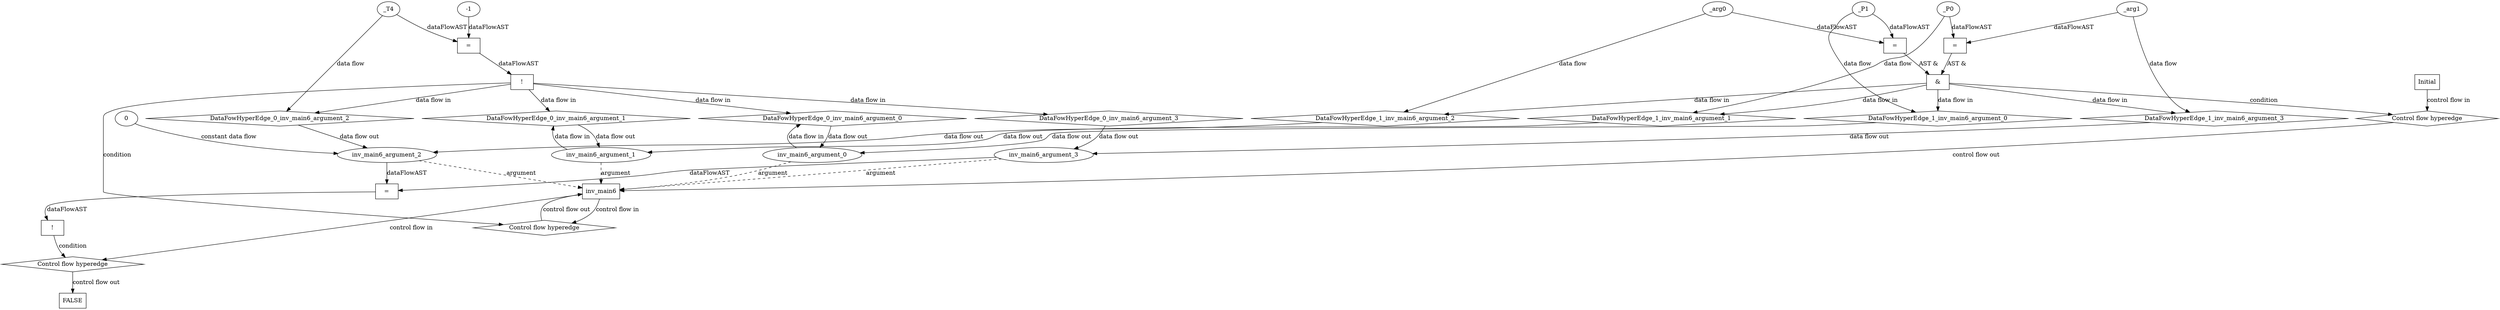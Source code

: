 digraph dag {
"inv_main6" [label="inv_main6" nodeName="inv_main6" class=cfn  shape="rect"];
FALSE [label="FALSE" nodeName=FALSE class=cfn  shape="rect"];
Initial [label="Initial" nodeName=Initial class=cfn  shape="rect"];
ControlFowHyperEdge_0 [label="Control flow hyperedge" nodeName=ControlFowHyperEdge_0 class=controlFlowHyperEdge shape="diamond"];
"inv_main6" -> ControlFowHyperEdge_0 [label="control flow in"]
ControlFowHyperEdge_0 -> "inv_main6" [label="control flow out"]
ControlFowHyperEdge_1 [label="Control flow hyperedge" nodeName=ControlFowHyperEdge_1 class=controlFlowHyperEdge shape="diamond"];
"Initial" -> ControlFowHyperEdge_1 [label="control flow in"]
ControlFowHyperEdge_1 -> "inv_main6" [label="control flow out"]
ControlFowHyperEdge_2 [label="Control flow hyperedge" nodeName=ControlFowHyperEdge_2 class=controlFlowHyperEdge shape="diamond"];
"inv_main6" -> ControlFowHyperEdge_2 [label="control flow in"]
ControlFowHyperEdge_2 -> "FALSE" [label="control flow out"]
"inv_main6_argument_0" [label="inv_main6_argument_0" nodeName=argument0 class=argument  head="inv_main6" shape="oval"];
"inv_main6_argument_0" -> "inv_main6"[label="argument" style="dashed"]
"inv_main6_argument_1" [label="inv_main6_argument_1" nodeName=argument1 class=argument  head="inv_main6" shape="oval"];
"inv_main6_argument_1" -> "inv_main6"[label="argument" style="dashed"]
"inv_main6_argument_2" [label="inv_main6_argument_2" nodeName=argument2 class=argument  head="inv_main6" shape="oval"];
"inv_main6_argument_2" -> "inv_main6"[label="argument" style="dashed"]
"inv_main6_argument_3" [label="inv_main6_argument_3" nodeName=argument3 class=argument  head="inv_main6" shape="oval"];
"inv_main6_argument_3" -> "inv_main6"[label="argument" style="dashed"]

"xxxinv_main6___inv_main6_0xxxguard_0_node_0" [label="!" nodeName="xxxinv_main6___inv_main6_0xxxguard_0_node_0" class=Operator shape="rect"];
"xxxinv_main6___inv_main6_0xxxguard_0_node_1" [label="=" nodeName="xxxinv_main6___inv_main6_0xxxguard_0_node_1" class=Operator  shape="rect"];
"xxxinv_main6___inv_main6_0xxxguard_0_node_3" [label="-1" nodeName="xxxinv_main6___inv_main6_0xxxguard_0_node_3" class=Literal ];
"xxxinv_main6___inv_main6_0xxxguard_0_node_1" -> "xxxinv_main6___inv_main6_0xxxguard_0_node_0"[label="dataFlowAST"]
"xxxinv_main6___inv_main6_0xxxdataFlow_0_node_0" -> "xxxinv_main6___inv_main6_0xxxguard_0_node_1"[label="dataFlowAST"]
"xxxinv_main6___inv_main6_0xxxguard_0_node_3" -> "xxxinv_main6___inv_main6_0xxxguard_0_node_1"[label="dataFlowAST"]

"xxxinv_main6___inv_main6_0xxxguard_0_node_0" -> "ControlFowHyperEdge_0" [label="condition"];
"xxxinv_main6___inv_main6_0xxxdataFlow_0_node_0" [label="_T4" nodeName="xxxinv_main6___inv_main6_0xxxdataFlow_0_node_0" class=Constant ];

"xxxinv_main6___inv_main6_0xxxdataFlow_0_node_0" -> "DataFowHyperEdge_0_inv_main6_argument_2" [label="data flow"];
"xxxinv_main6___Initial_1xxx_and" [label="&" nodeName="xxxinv_main6___Initial_1xxx_and" class=Operator shape="rect"];
"xxxinv_main6___Initial_1xxxguard_0_node_0" [label="=" nodeName="xxxinv_main6___Initial_1xxxguard_0_node_0" class=Operator  shape="rect"];
"xxxinv_main6___Initial_1xxxdataFlow_0_node_0" -> "xxxinv_main6___Initial_1xxxguard_0_node_0"[label="dataFlowAST"]
"xxxinv_main6___Initial_1xxxdataFlow2_node_0" -> "xxxinv_main6___Initial_1xxxguard_0_node_0"[label="dataFlowAST"]

"xxxinv_main6___Initial_1xxxguard_0_node_0" -> "xxxinv_main6___Initial_1xxx_and" [label="AST &"];
"xxxinv_main6___Initial_1xxxguard1_node_0" [label="=" nodeName="xxxinv_main6___Initial_1xxxguard1_node_0" class=Operator  shape="rect"];
"xxxinv_main6___Initial_1xxxdataFlow1_node_0" -> "xxxinv_main6___Initial_1xxxguard1_node_0"[label="dataFlowAST"]
"xxxinv_main6___Initial_1xxxdataFlow3_node_0" -> "xxxinv_main6___Initial_1xxxguard1_node_0"[label="dataFlowAST"]

"xxxinv_main6___Initial_1xxxguard1_node_0" -> "xxxinv_main6___Initial_1xxx_and" [label="AST &"];
"xxxinv_main6___Initial_1xxx_and" -> "ControlFowHyperEdge_1" [label="condition"];
"xxxinv_main6___Initial_1xxxdataFlow_0_node_0" [label="_P1" nodeName="xxxinv_main6___Initial_1xxxdataFlow_0_node_0" class=Constant ];

"xxxinv_main6___Initial_1xxxdataFlow_0_node_0" -> "DataFowHyperEdge_1_inv_main6_argument_0" [label="data flow"];
"xxxinv_main6___Initial_1xxxdataFlow1_node_0" [label="_P0" nodeName="xxxinv_main6___Initial_1xxxdataFlow1_node_0" class=Constant ];

"xxxinv_main6___Initial_1xxxdataFlow1_node_0" -> "DataFowHyperEdge_1_inv_main6_argument_1" [label="data flow"];
"xxxinv_main6___Initial_1xxxdataFlow2_node_0" [label="_arg0" nodeName="xxxinv_main6___Initial_1xxxdataFlow2_node_0" class=Constant ];

"xxxinv_main6___Initial_1xxxdataFlow2_node_0" -> "DataFowHyperEdge_1_inv_main6_argument_2" [label="data flow"];
"xxxinv_main6___Initial_1xxxdataFlow3_node_0" [label="_arg1" nodeName="xxxinv_main6___Initial_1xxxdataFlow3_node_0" class=Constant ];

"xxxinv_main6___Initial_1xxxdataFlow3_node_0" -> "DataFowHyperEdge_1_inv_main6_argument_3" [label="data flow"];
"xxxFALSE___inv_main6_2xxxguard_0_node_0" [label="!" nodeName="xxxFALSE___inv_main6_2xxxguard_0_node_0" class=Operator shape="rect"];
"xxxFALSE___inv_main6_2xxxguard_0_node_1" [label="=" nodeName="xxxFALSE___inv_main6_2xxxguard_0_node_1" class=Operator  shape="rect"];
"xxxFALSE___inv_main6_2xxxguard_0_node_1" -> "xxxFALSE___inv_main6_2xxxguard_0_node_0"[label="dataFlowAST"]
"inv_main6_argument_3" -> "xxxFALSE___inv_main6_2xxxguard_0_node_1"[label="dataFlowAST"]
"inv_main6_argument_2" -> "xxxFALSE___inv_main6_2xxxguard_0_node_1"[label="dataFlowAST"]

"xxxFALSE___inv_main6_2xxxguard_0_node_0" -> "ControlFowHyperEdge_2" [label="condition"];
"DataFowHyperEdge_0_inv_main6_argument_0" [label="DataFowHyperEdge_0_inv_main6_argument_0" nodeName="DataFowHyperEdge_0_inv_main6_argument_0" class=DataFlowHyperedge shape="diamond"];
"DataFowHyperEdge_0_inv_main6_argument_0" -> "inv_main6_argument_0"[label="data flow out"]
"xxxinv_main6___inv_main6_0xxxguard_0_node_0" -> "DataFowHyperEdge_0_inv_main6_argument_0"[label="data flow in"]
"DataFowHyperEdge_0_inv_main6_argument_1" [label="DataFowHyperEdge_0_inv_main6_argument_1" nodeName="DataFowHyperEdge_0_inv_main6_argument_1" class=DataFlowHyperedge shape="diamond"];
"DataFowHyperEdge_0_inv_main6_argument_1" -> "inv_main6_argument_1"[label="data flow out"]
"xxxinv_main6___inv_main6_0xxxguard_0_node_0" -> "DataFowHyperEdge_0_inv_main6_argument_1"[label="data flow in"]
"DataFowHyperEdge_0_inv_main6_argument_2" [label="DataFowHyperEdge_0_inv_main6_argument_2" nodeName="DataFowHyperEdge_0_inv_main6_argument_2" class=DataFlowHyperedge shape="diamond"];
"DataFowHyperEdge_0_inv_main6_argument_2" -> "inv_main6_argument_2"[label="data flow out"]
"xxxinv_main6___inv_main6_0xxxguard_0_node_0" -> "DataFowHyperEdge_0_inv_main6_argument_2"[label="data flow in"]
"DataFowHyperEdge_0_inv_main6_argument_3" [label="DataFowHyperEdge_0_inv_main6_argument_3" nodeName="DataFowHyperEdge_0_inv_main6_argument_3" class=DataFlowHyperedge shape="diamond"];
"DataFowHyperEdge_0_inv_main6_argument_3" -> "inv_main6_argument_3"[label="data flow out"]
"xxxinv_main6___inv_main6_0xxxguard_0_node_0" -> "DataFowHyperEdge_0_inv_main6_argument_3"[label="data flow in"]
"DataFowHyperEdge_1_inv_main6_argument_0" [label="DataFowHyperEdge_1_inv_main6_argument_0" nodeName="DataFowHyperEdge_1_inv_main6_argument_0" class=DataFlowHyperedge shape="diamond"];
"DataFowHyperEdge_1_inv_main6_argument_0" -> "inv_main6_argument_0"[label="data flow out"]
"xxxinv_main6___Initial_1xxx_and" -> "DataFowHyperEdge_1_inv_main6_argument_0"[label="data flow in"]
"DataFowHyperEdge_1_inv_main6_argument_1" [label="DataFowHyperEdge_1_inv_main6_argument_1" nodeName="DataFowHyperEdge_1_inv_main6_argument_1" class=DataFlowHyperedge shape="diamond"];
"DataFowHyperEdge_1_inv_main6_argument_1" -> "inv_main6_argument_1"[label="data flow out"]
"xxxinv_main6___Initial_1xxx_and" -> "DataFowHyperEdge_1_inv_main6_argument_1"[label="data flow in"]
"DataFowHyperEdge_1_inv_main6_argument_2" [label="DataFowHyperEdge_1_inv_main6_argument_2" nodeName="DataFowHyperEdge_1_inv_main6_argument_2" class=DataFlowHyperedge shape="diamond"];
"DataFowHyperEdge_1_inv_main6_argument_2" -> "inv_main6_argument_2"[label="data flow out"]
"xxxinv_main6___Initial_1xxx_and" -> "DataFowHyperEdge_1_inv_main6_argument_2"[label="data flow in"]
"DataFowHyperEdge_1_inv_main6_argument_3" [label="DataFowHyperEdge_1_inv_main6_argument_3" nodeName="DataFowHyperEdge_1_inv_main6_argument_3" class=DataFlowHyperedge shape="diamond"];
"DataFowHyperEdge_1_inv_main6_argument_3" -> "inv_main6_argument_3"[label="data flow out"]
"xxxinv_main6___Initial_1xxx_and" -> "DataFowHyperEdge_1_inv_main6_argument_3"[label="data flow in"]
"xxxFALSE___inv_main6_2xxxinv_main6_argument_2_constant_0" [label="0" nodeName="xxxFALSE___inv_main6_2xxxinv_main6_argument_2_constant_0" class=Constant];
"xxxFALSE___inv_main6_2xxxinv_main6_argument_2_constant_0" -> "inv_main6_argument_2" [label="constant data flow"];
"inv_main6_argument_0" -> "DataFowHyperEdge_0_inv_main6_argument_0"[label="data flow in"]
"inv_main6_argument_1" -> "DataFowHyperEdge_0_inv_main6_argument_1"[label="data flow in"]




}
